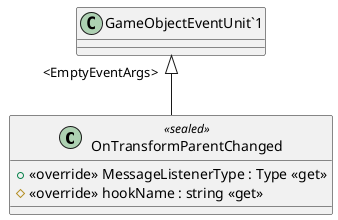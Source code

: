 @startuml
class OnTransformParentChanged <<sealed>> {
    + <<override>> MessageListenerType : Type <<get>>
    # <<override>> hookName : string <<get>>
}
"GameObjectEventUnit`1" "<EmptyEventArgs>" <|-- OnTransformParentChanged
@enduml
